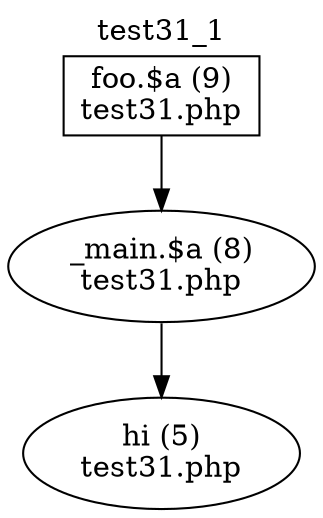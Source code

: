 digraph cfg {
  label="test31_1";
  labelloc=t;
  n1 [shape=box, label="foo.$a (9)\ntest31.php"];
  n2 [shape=ellipse, label="_main.$a (8)\ntest31.php"];
  n3 [shape=ellipse, label="hi (5)\ntest31.php"];
  n1 -> n2;
  n2 -> n3;
}

